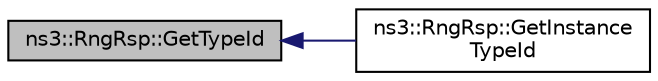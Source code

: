 digraph "ns3::RngRsp::GetTypeId"
{
  edge [fontname="Helvetica",fontsize="10",labelfontname="Helvetica",labelfontsize="10"];
  node [fontname="Helvetica",fontsize="10",shape=record];
  rankdir="LR";
  Node1 [label="ns3::RngRsp::GetTypeId",height=0.2,width=0.4,color="black", fillcolor="grey75", style="filled", fontcolor="black"];
  Node1 -> Node2 [dir="back",color="midnightblue",fontsize="10",style="solid"];
  Node2 [label="ns3::RngRsp::GetInstance\lTypeId",height=0.2,width=0.4,color="black", fillcolor="white", style="filled",URL="$d5/d34/classns3_1_1RngRsp.html#acafe0dba5411a35351b0033ffba4749d"];
}
